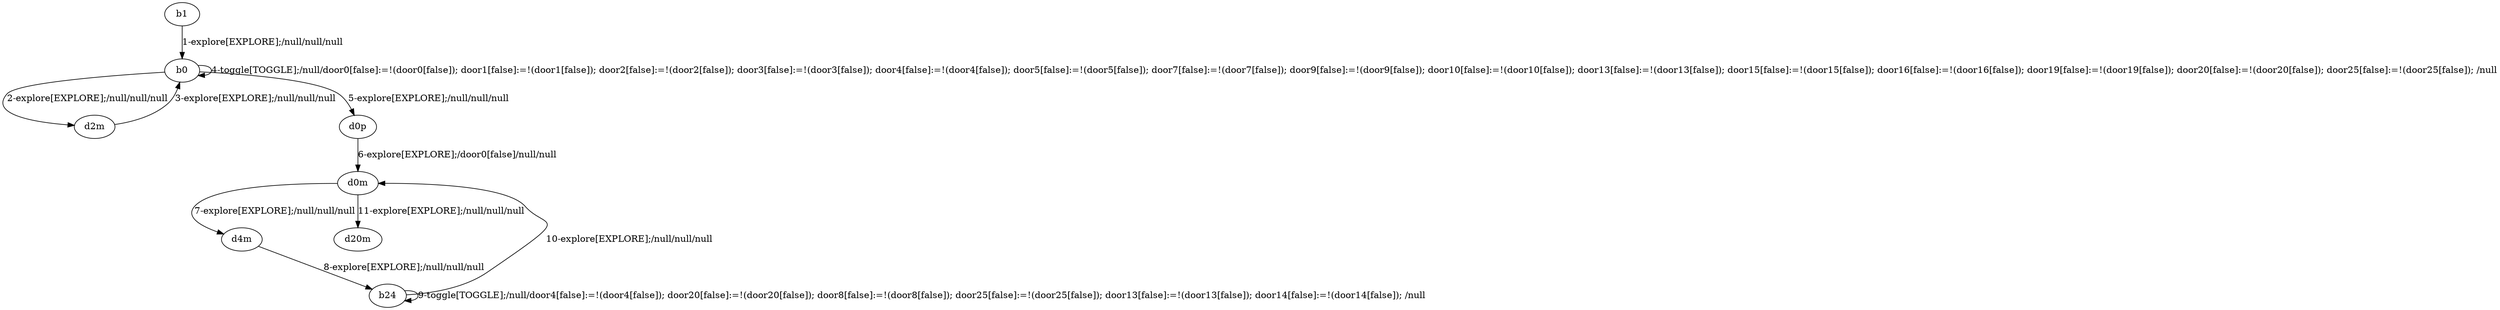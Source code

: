 # Total number of goals covered by this test: 1
# b24 --> d0m

digraph g {
"b1" -> "b0" [label = "1-explore[EXPLORE];/null/null/null"];
"b0" -> "d2m" [label = "2-explore[EXPLORE];/null/null/null"];
"d2m" -> "b0" [label = "3-explore[EXPLORE];/null/null/null"];
"b0" -> "b0" [label = "4-toggle[TOGGLE];/null/door0[false]:=!(door0[false]); door1[false]:=!(door1[false]); door2[false]:=!(door2[false]); door3[false]:=!(door3[false]); door4[false]:=!(door4[false]); door5[false]:=!(door5[false]); door7[false]:=!(door7[false]); door9[false]:=!(door9[false]); door10[false]:=!(door10[false]); door13[false]:=!(door13[false]); door15[false]:=!(door15[false]); door16[false]:=!(door16[false]); door19[false]:=!(door19[false]); door20[false]:=!(door20[false]); door25[false]:=!(door25[false]); /null"];
"b0" -> "d0p" [label = "5-explore[EXPLORE];/null/null/null"];
"d0p" -> "d0m" [label = "6-explore[EXPLORE];/door0[false]/null/null"];
"d0m" -> "d4m" [label = "7-explore[EXPLORE];/null/null/null"];
"d4m" -> "b24" [label = "8-explore[EXPLORE];/null/null/null"];
"b24" -> "b24" [label = "9-toggle[TOGGLE];/null/door4[false]:=!(door4[false]); door20[false]:=!(door20[false]); door8[false]:=!(door8[false]); door25[false]:=!(door25[false]); door13[false]:=!(door13[false]); door14[false]:=!(door14[false]); /null"];
"b24" -> "d0m" [label = "10-explore[EXPLORE];/null/null/null"];
"d0m" -> "d20m" [label = "11-explore[EXPLORE];/null/null/null"];
}